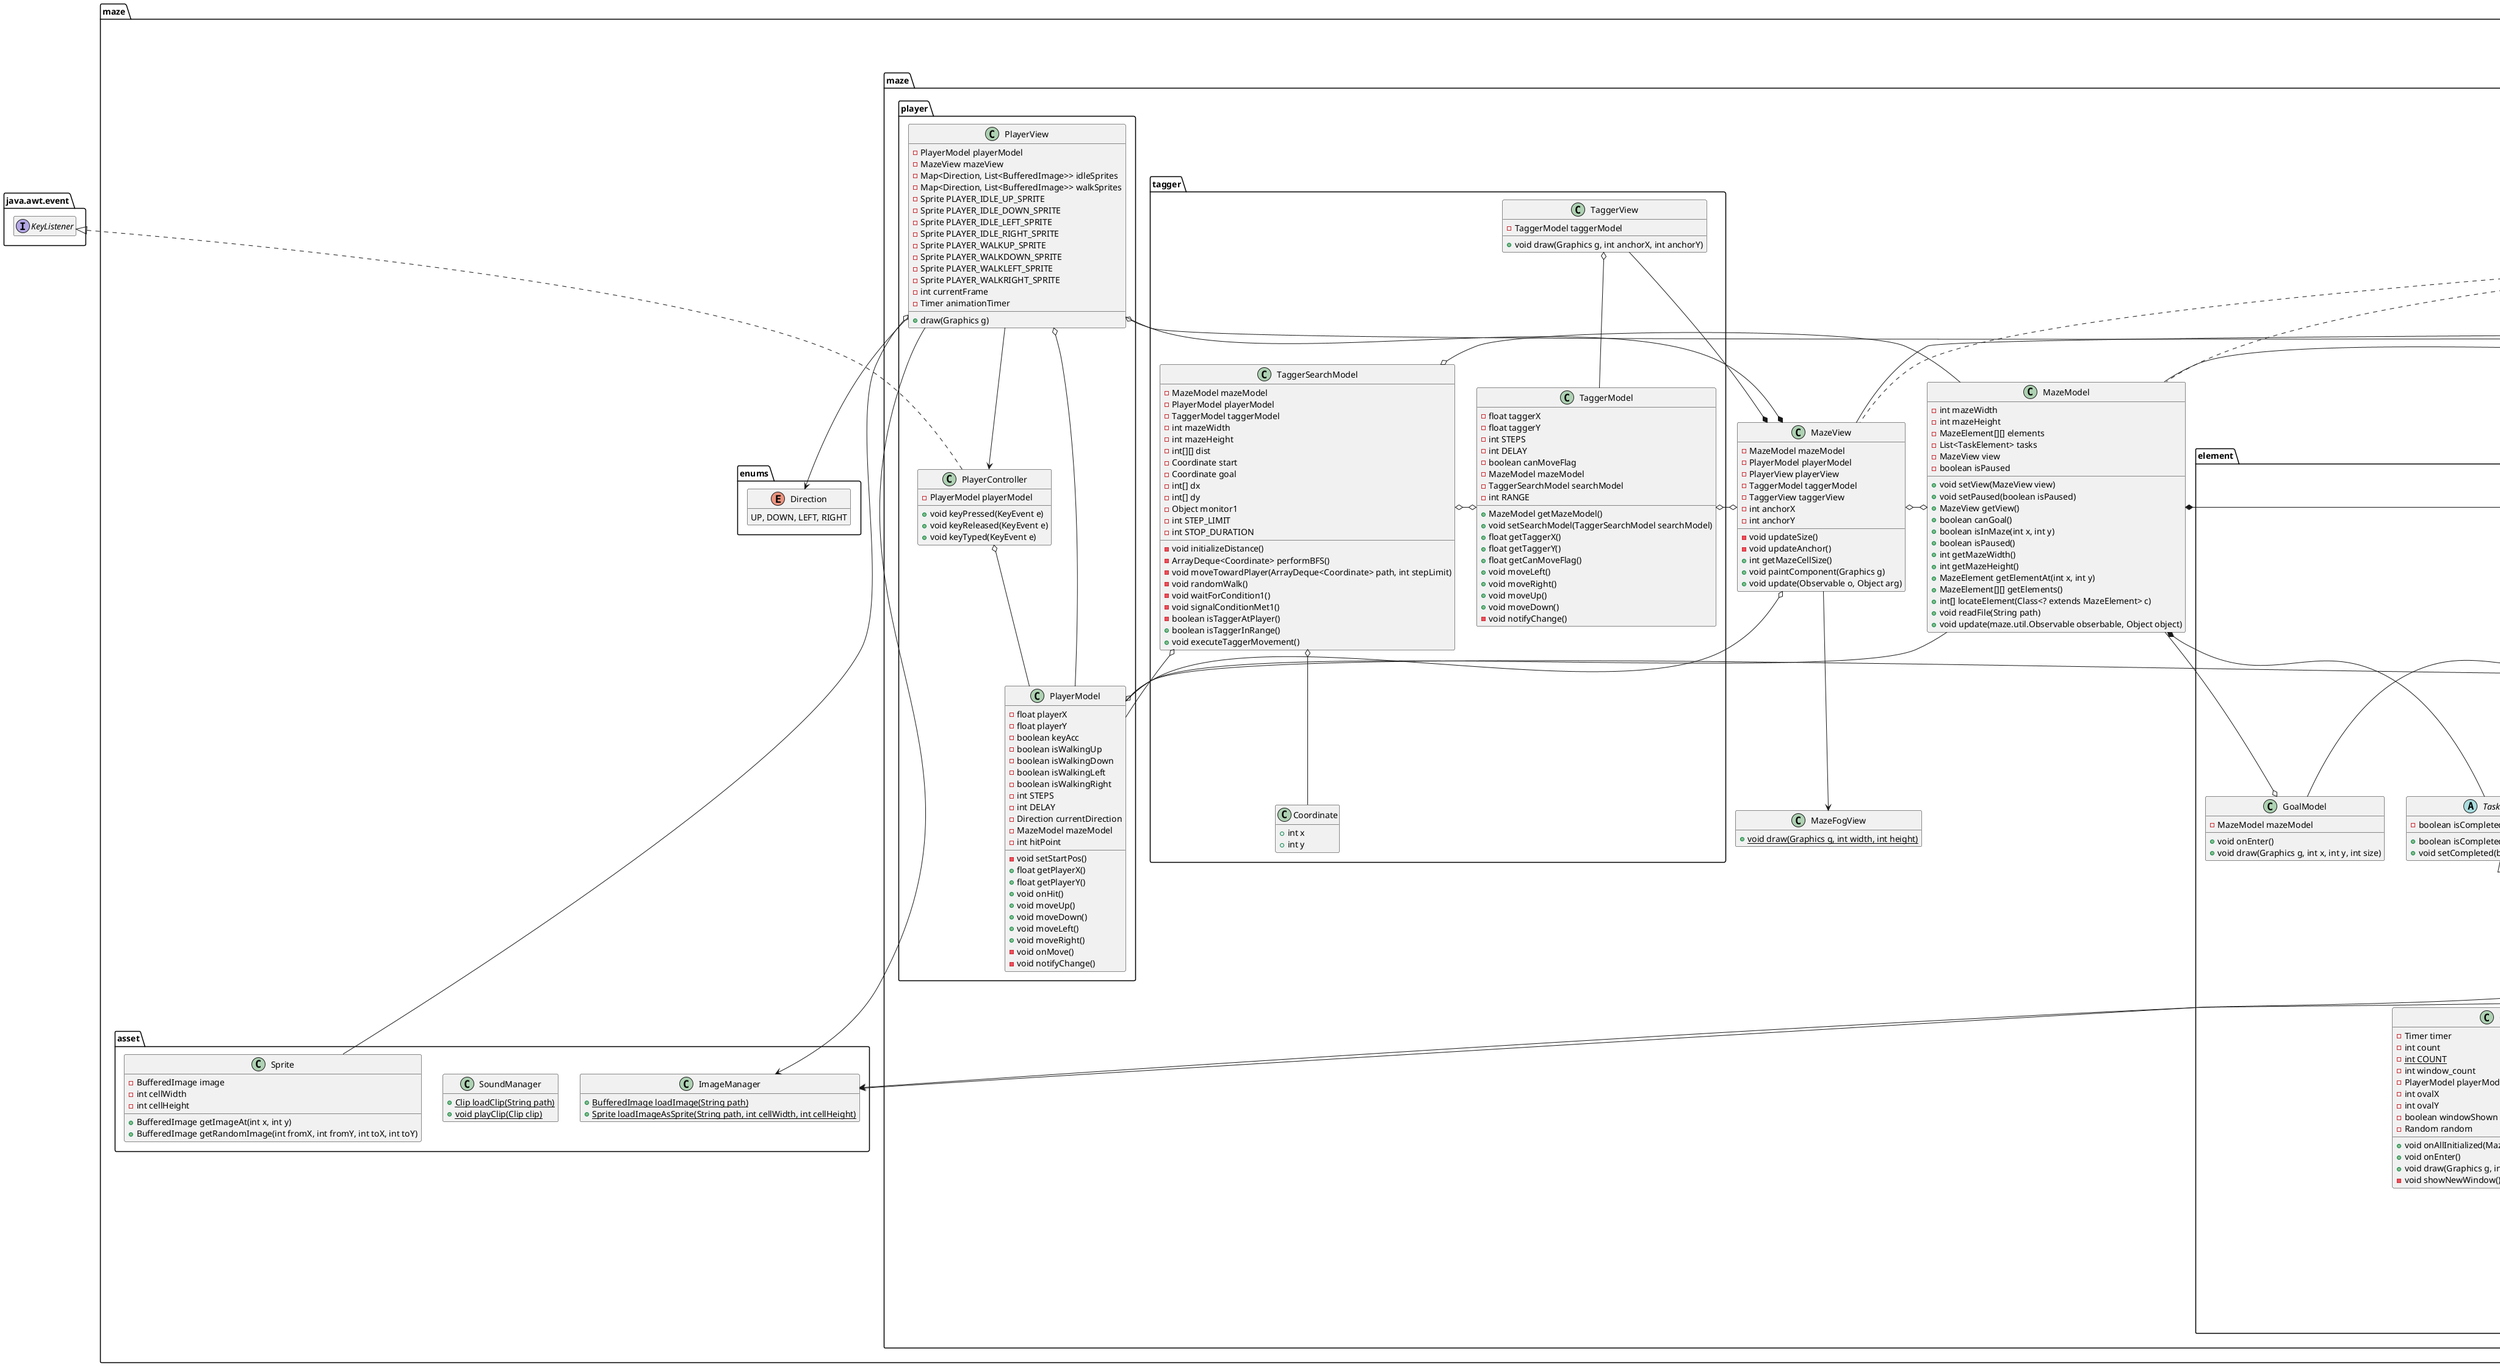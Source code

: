 @startuml class

hide empty members

!pragma useIntermediatePackages false
package javax.swing {
  class JFrame {}
  class JPanel {}
  class SwingWorker{}
  class Timer{}
}

package java.awt.event {
  interface KeyListener {}
}

package maze {
  class Main {
    {static} + void main(String[] args)
  }

  package asset {
    class ImageManager {
      {static} + BufferedImage loadImage(String path)
      {static} + Sprite loadImageAsSprite(String path, int cellWidth, int cellHeight)
    }
    class SoundManager {
      {static} + Clip loadClip(String path)
      {static} + void playClip(Clip clip)
    }
    class Sprite {
      - BufferedImage image
      - int cellWidth
      - int cellHeight
      + BufferedImage getImageAt(int x, int y)
      + BufferedImage getRandomImage(int fromX, int fromY, int toX, int toY)
    }
  }

  package enums {
    enum Direction {
      UP, DOWN, LEFT, RIGHT
    }
  }

  package util {
    class Observable {}
    interface Observer {}
    class Fader {
      {static} + Fader FADE_IN
      {static} + Fader FADE_OUT
      - int sign
      - float initialValue
      - float currentValue
      + Timer createTimer(Consumer<Float> onUpdate, Runnable onFinished)
    }
  }

  package maze {
    class MazeView extends javax.swing.JPanel implements maze.util.Observer {
      - MazeModel mazeModel
      - PlayerModel playerModel
      - PlayerView playerView
      - TaggerModel taggerModel
      - TaggerView taggerView
      - int anchorX
      - int anchorY
      - void updateSize()
      - void updateAnchor()
      + int getMazeCellSize()
      + void paintComponent(Graphics g)
      + void update(Observable o, Object arg)
    }

    class MazeModel extends maze.util.Observable implements maze.util.Observer {
      - int mazeWidth
      - int mazeHeight
      - MazeElement[][] elements
      - List<TaskElement> tasks
      - MazeView view
      - boolean isPaused

      + void setView(MazeView view)
      + void setPaused(boolean isPaused)
      + MazeView getView()
      + boolean canGoal()
      + boolean isInMaze(int x, int y)
      + boolean isPaused()
      + int getMazeWidth()
      + int getMazeHeight()
      + MazeElement getElementAt(int x, int y)
      + MazeElement[][] getElements()
      + int[] locateElement(Class<? extends MazeElement> c)
      + void readFile(String path)
      + void update(maze.util.Observable obserbable, Object object)
    }

    class MazeFogView {
      {static} + void draw(Graphics g, int width, int height)
    }

    package element {
      abstract class MazeElement extends maze.util.Observable {
        + boolean canEnter()
        + void onAllInitialized(MazeModel mazeModel. int myX, int myY)
        + void onEnter()
        {abstract} + void draw(Graphics g, int x, int y, int size)
      }
      abstract class TaskElement extends MazeElement {
        - boolean isCompleted
        + boolean isCompleted()
        + void setCompleted(boolean isCompleted)
      }
      class CollectTaskModel extends TaskElement {
        - Timer timer
        - int count
        {static} - int COUNT
        - int window_count
        - PlayerModel playerModel
        - int ovalX
        - int ovalY
        - boolean windowShown
        - Random random
        + void onAllInitialized(MazeModel mazeModel, int myX, int myY)
        + void onEnter()
        + void draw(Graphics g, int x, int y, int size)
        - void showNewWindow()
      }
      class "CollectTaskModel.MovingPanel" as MovingPanel extends javax.swing.JPanel {
        - int yellowLineX
        - int redLineX
        - int direction
        + void paintComponent(Graphics g)
        + void moveRedLine()
        + boolean isRedLineInYellowRange()
      }
      class EmptyModel extends MazeElement {
        + void draw(Graphics g, int x, int y, int size)
      }
      class PathModel extends MazeElement {
        - BufferedImage pathSprite
        + void onAllInitialized(MazeModel mazeModel, int myX, int myY)
        + void draw(Graphics g, int x, int y, int size)
      }
      class WallModel extends MazeElement {
        - WallType wallType
        + boolean canEnter()
        + void draw(Graphics g, int x, int y, int size)
      }
      enum "WallModel.WallType" as WallType {
        LEFT_EDGE, RIGHT_EDGE, TOP_EDGE, BOTTOM_EDGE,
        LEFT_TOP_CORNER, RIGHT_TOP_CORNER, LEFT_BOTTOM_CORNER, RIGHT_BOTTOM_CORNER,
        TOP_LEFT_CORNER_2, TOP_RIGHT_CORNER_2

        + BufferedImage sprite
      }
      class StartModel extends PathModel {}
      class GoalModel extends MazeElement {
        - MazeModel mazeModel
        + void onEnter()
        + void draw(Graphics g, int x, int y, int size)
      }
    }

    package tagger {
      class Coordinate {
        + int x
        + int y
      }
      class TaggerModel {
        - float taggerX
        - float taggerY
        - int STEPS
        - int DELAY
        - boolean canMoveFlag
        - MazeModel mazeModel
        - TaggerSearchModel searchModel
        - int RANGE
        + MazeModel getMazeModel()
        + void setSearchModel(TaggerSearchModel searchModel)
        + float getTaggerX()
        + float getTaggerY()
        + float getCanMoveFlag()
        + void moveLeft()
        + void moveRight()
        + void moveUp()
        + void moveDown()
        - void notifyChange()
        }

      class TaggerSearchModel {
        - MazeModel mazeModel
        - PlayerModel playerModel
        - TaggerModel taggerModel
        - int mazeWidth
        - int mazeHeight
        - int[][] dist
        - Coordinate start
        - Coordinate goal
        - int[] dx
        - int[] dy
        - Object monitor1
        - int STEP_LIMIT
        - int STOP_DURATION
        - void initializeDistance()
        - ArrayDeque<Coordinate> performBFS()
        - void moveTowardPlayer(ArrayDeque<Coordinate> path, int stepLimit)
        - void randomWalk()
        - void waitForCondition1()
        - void signalConditionMet1()
        - boolean isTaggerAtPlayer()
        + boolean isTaggerInRange()
        + void executeTaggerMovement()
      }

      class TaggerView {
        - TaggerModel taggerModel
        + void draw(Graphics g, int anchorX, int anchorY)
      }
    }

    package player {
      class PlayerView {
        - PlayerModel playerModel
        - MazeView mazeView
        - Map<Direction, List<BufferedImage>> idleSprites
        - Map<Direction, List<BufferedImage>> walkSprites
        - Sprite PLAYER_IDLE_UP_SPRITE
        - Sprite PLAYER_IDLE_DOWN_SPRITE
        - Sprite PLAYER_IDLE_LEFT_SPRITE
        - Sprite PLAYER_IDLE_RIGHT_SPRITE
        - Sprite PLAYER_WALKUP_SPRITE
        - Sprite PLAYER_WALKDOWN_SPRITE
        - Sprite PLAYER_WALKLEFT_SPRITE
        - Sprite PLAYER_WALKRIGHT_SPRITE
        - int currentFrame
        - Timer animationTimer
        + draw(Graphics g)
      }

      class PlayerModel extends maze.util.Observable {
        - float playerX
        - float playerY
        - boolean keyAcc
        - boolean isWalkingUp
        - boolean isWalkingDown
        - boolean isWalkingLeft
        - boolean isWalkingRight
        - int STEPS
        - int DELAY
        - Direction currentDirection
        - MazeModel mazeModel
        - int hitPoint
        - void setStartPos()
        + float getPlayerX()
        + float getPlayerY()
        + void onHit()
        + void moveUp()
        + void moveDown()
        + void moveLeft()
        + void moveRight()
        - void onMove()
        - void notifyChange()
      }

      class PlayerController implements java.awt.event.KeyListener {
        - PlayerModel playerModel
        + void keyPressed(KeyEvent e)
        + void keyReleased(KeyEvent e)
        + void keyTyped(KeyEvent e)
      }
    }

    MazeModel *-- MazeElement
    MazeModel *-- TaskElement
    MazeModel o-o MazeView

    MazeView *-- PlayerView
    MazeView *-- TaggerView
    MazeView o-- PlayerModel
    MazeView o-o TaggerModel
    MazeView --> MazeFogView

    PlayerModel o-- MazeModel
    PlayerView o-- PlayerModel
    PlayerView o-- Sprite
    PlayerView --> Direction
    PlayerView --> PlayerController
    PlayerView --> ImageManager
    PlayerController o-- PlayerModel

    TaggerView o-- TaggerModel
    TaggerSearchModel o-o TaggerModel
    TaggerSearchModel o-- PlayerModel
    TaggerSearchModel o-- MazeModel
    TaggerSearchModel o-- Coordinate

    PathModel --> ImageManager
    WallModel --> ImageManager
    WallModel --> WallType
    GoalModel o-- MazeModel
    CollectTaskModel o-- MovingPanel
  }

  package window {
    class AppScreenManager extends maze.util.Observable {
      {static} - AppScreenManager INSTANCE
      - Stack<ScreenBase> stack
      + List<ScreenBase> getScreensAsList()
      + void push(ScreenBase screen)
      + void pop()
      + void clear()
      + void peek()
      {static} + AppScreenManager getInstance()
    }
    class AppWindow extends javax.swing.JFrame {
      - AppScreenManager screenManager
      {static} - int innerWidth
      {static} - int innerHeight
      {static} + int getInnerWidth()
      {static} + int getInnerHeight()
    }
    class WindowUpdateWorker extends javax.swing.SwingWorker {
      - AppWindow window
      # Void doInBackground
    }

    package screen {
      abstract class ScreenBase extends javax.swing.JPanel {
        - Timer fadeTimer
        - float bgOpacity
        - float fgOpacity
        - float maxBgOpacity
        - float maxFgOpacity
        + void paintComponent(Graphics g)
        + void draw()
        + void onShow()
        + void onHide()
        + void setBackgroundOpacity(float opacity)
        + void setForegroundOpacity(float opacity)
        + void setOpacity(float opacity)
        + void setMaxBackgroundOpacity(float opacity)
        + void setMaxForegroundOpacity(float opacity)
        + float getBackgroundOpacity()
        + float getForegroundOpacity()
        + void fadeOut(Runnable onFinished)
        + void fadeIn(Runnable onFinished)
      }

      abstract class TrunsculentScreenBase extends ScreenBase {}

      class MazeGoalScreen extends TrunsculentScreenBase {}
      class MazePauseScreen extends TrunsculentScreenBase {}
      class MazeGameOverScreen extends TrunsculentScreenBase {}
      class MazePlayScreen extends ScreenBase {}
      class StartScreen extends ScreenBase {}
    }

    AppScreenManager o-- ScreenBase
    AppWindow o-- AppScreenManager
    AppWindow o-> WindowUpdateWorker
    Fader --> Timer
    PlayerView o-- Timer
    ScreenBase o-- Timer

  }

  Main <-- AppWindow
}

@enduml
